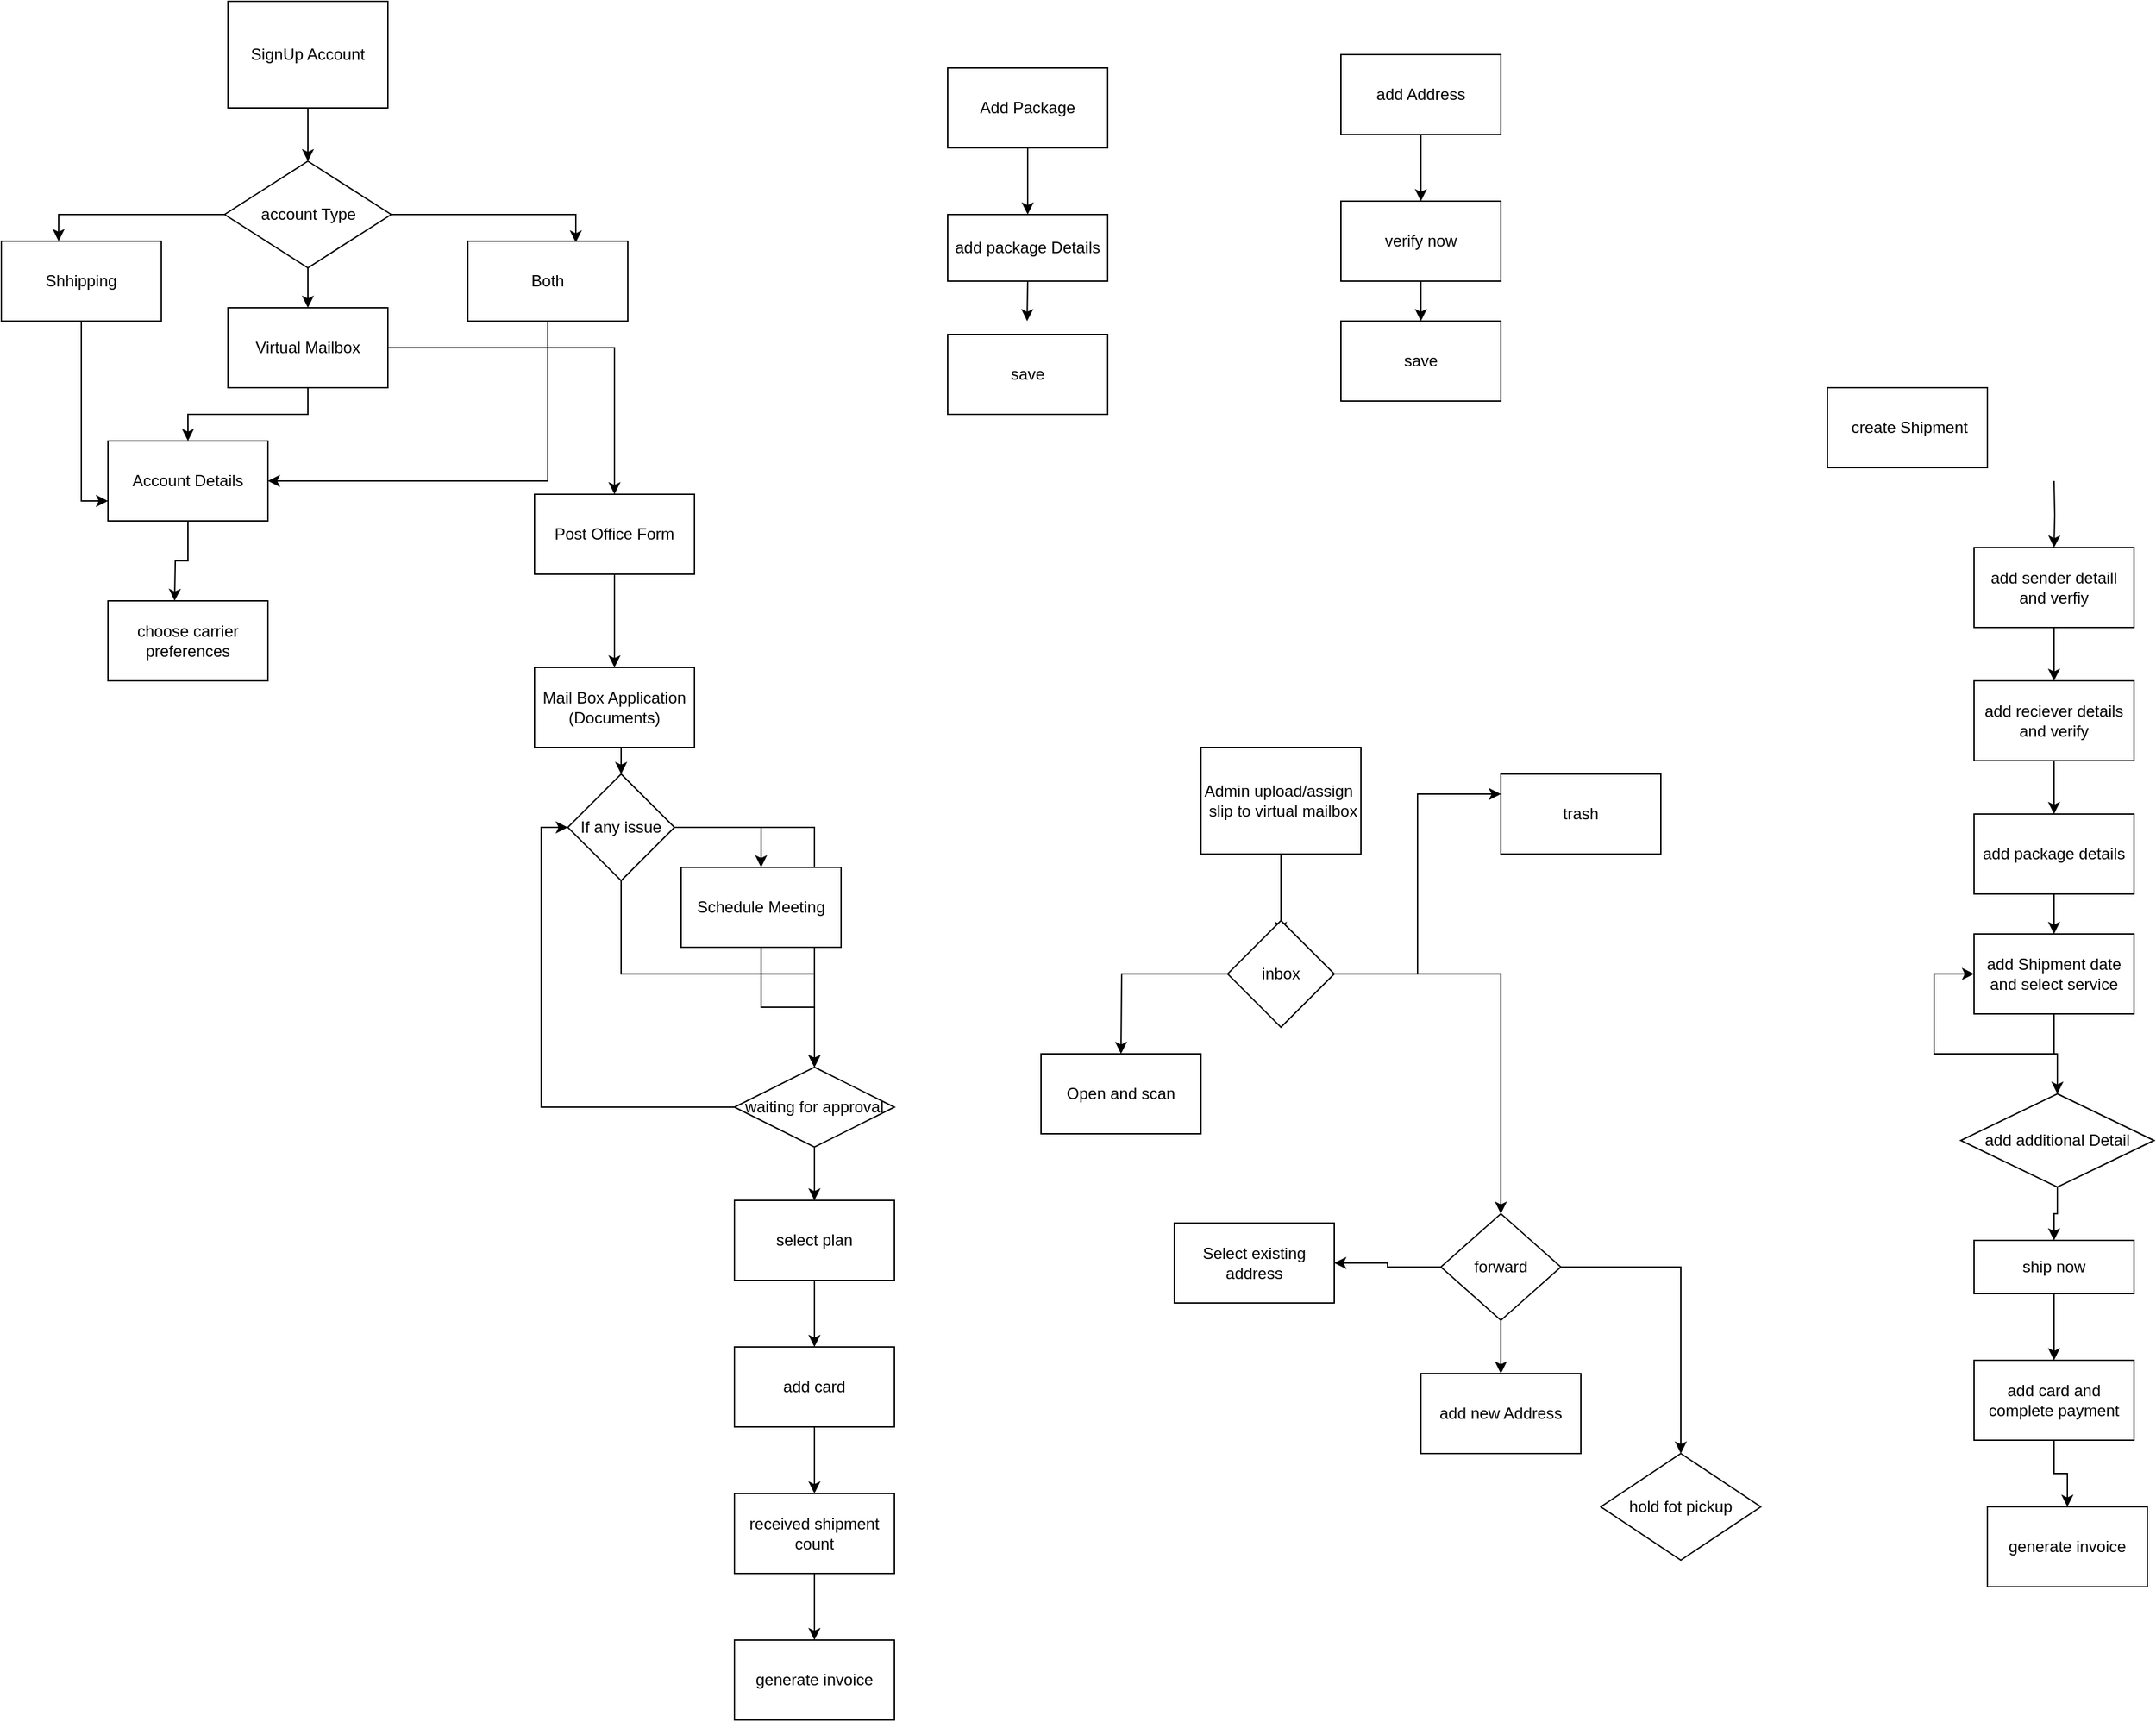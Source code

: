 <mxfile version="20.7.4" type="github">
  <diagram id="sW-k5IwQaTGZ5rN8S6sj" name="Page-1">
    <mxGraphModel dx="1434" dy="800" grid="1" gridSize="10" guides="1" tooltips="1" connect="1" arrows="1" fold="1" page="1" pageScale="1" pageWidth="1169" pageHeight="1654" math="0" shadow="0">
      <root>
        <mxCell id="0" />
        <mxCell id="1" parent="0" />
        <mxCell id="n_x6KbK1YoN0Yti5vFHE-8" style="edgeStyle=orthogonalEdgeStyle;rounded=0;orthogonalLoop=1;jettySize=auto;html=1;exitX=0.5;exitY=1;exitDx=0;exitDy=0;entryX=0.5;entryY=0;entryDx=0;entryDy=0;" parent="1" source="n_x6KbK1YoN0Yti5vFHE-1" target="n_x6KbK1YoN0Yti5vFHE-2" edge="1">
          <mxGeometry relative="1" as="geometry" />
        </mxCell>
        <mxCell id="n_x6KbK1YoN0Yti5vFHE-1" value="SignUp Account" style="rounded=0;whiteSpace=wrap;html=1;" parent="1" vertex="1">
          <mxGeometry x="290" y="10" width="120" height="80" as="geometry" />
        </mxCell>
        <mxCell id="n_x6KbK1YoN0Yti5vFHE-12" style="edgeStyle=orthogonalEdgeStyle;rounded=0;orthogonalLoop=1;jettySize=auto;html=1;exitX=0;exitY=0.5;exitDx=0;exitDy=0;entryX=0.358;entryY=0;entryDx=0;entryDy=0;entryPerimeter=0;" parent="1" source="n_x6KbK1YoN0Yti5vFHE-2" target="n_x6KbK1YoN0Yti5vFHE-9" edge="1">
          <mxGeometry relative="1" as="geometry">
            <mxPoint x="120" y="200" as="targetPoint" />
          </mxGeometry>
        </mxCell>
        <mxCell id="n_x6KbK1YoN0Yti5vFHE-14" style="edgeStyle=orthogonalEdgeStyle;rounded=0;orthogonalLoop=1;jettySize=auto;html=1;exitX=0.5;exitY=1;exitDx=0;exitDy=0;entryX=0.5;entryY=0;entryDx=0;entryDy=0;" parent="1" source="n_x6KbK1YoN0Yti5vFHE-2" target="n_x6KbK1YoN0Yti5vFHE-10" edge="1">
          <mxGeometry relative="1" as="geometry" />
        </mxCell>
        <mxCell id="n_x6KbK1YoN0Yti5vFHE-15" style="edgeStyle=orthogonalEdgeStyle;rounded=0;orthogonalLoop=1;jettySize=auto;html=1;exitX=1;exitY=0.5;exitDx=0;exitDy=0;entryX=0.675;entryY=0.017;entryDx=0;entryDy=0;entryPerimeter=0;" parent="1" source="n_x6KbK1YoN0Yti5vFHE-2" target="n_x6KbK1YoN0Yti5vFHE-11" edge="1">
          <mxGeometry relative="1" as="geometry" />
        </mxCell>
        <mxCell id="n_x6KbK1YoN0Yti5vFHE-2" value="account Type&lt;br&gt;" style="rhombus;whiteSpace=wrap;html=1;" parent="1" vertex="1">
          <mxGeometry x="287.5" y="130" width="125" height="80" as="geometry" />
        </mxCell>
        <mxCell id="n_x6KbK1YoN0Yti5vFHE-18" style="edgeStyle=orthogonalEdgeStyle;rounded=0;orthogonalLoop=1;jettySize=auto;html=1;entryX=0;entryY=0.75;entryDx=0;entryDy=0;" parent="1" source="n_x6KbK1YoN0Yti5vFHE-9" target="n_x6KbK1YoN0Yti5vFHE-17" edge="1">
          <mxGeometry relative="1" as="geometry" />
        </mxCell>
        <mxCell id="n_x6KbK1YoN0Yti5vFHE-9" value="Shhipping" style="rounded=0;whiteSpace=wrap;html=1;" parent="1" vertex="1">
          <mxGeometry x="120" y="190" width="120" height="60" as="geometry" />
        </mxCell>
        <mxCell id="n_x6KbK1YoN0Yti5vFHE-19" style="edgeStyle=orthogonalEdgeStyle;rounded=0;orthogonalLoop=1;jettySize=auto;html=1;exitX=0.5;exitY=1;exitDx=0;exitDy=0;entryX=0.5;entryY=0;entryDx=0;entryDy=0;" parent="1" source="n_x6KbK1YoN0Yti5vFHE-10" target="n_x6KbK1YoN0Yti5vFHE-17" edge="1">
          <mxGeometry relative="1" as="geometry" />
        </mxCell>
        <mxCell id="cfl4rptSdVp8EchHqUEe-3" style="edgeStyle=orthogonalEdgeStyle;rounded=0;orthogonalLoop=1;jettySize=auto;html=1;" parent="1" source="n_x6KbK1YoN0Yti5vFHE-10" target="cfl4rptSdVp8EchHqUEe-1" edge="1">
          <mxGeometry relative="1" as="geometry" />
        </mxCell>
        <mxCell id="n_x6KbK1YoN0Yti5vFHE-10" value="Virtual Mailbox" style="rounded=0;whiteSpace=wrap;html=1;" parent="1" vertex="1">
          <mxGeometry x="290" y="240" width="120" height="60" as="geometry" />
        </mxCell>
        <mxCell id="n_x6KbK1YoN0Yti5vFHE-20" style="edgeStyle=orthogonalEdgeStyle;rounded=0;orthogonalLoop=1;jettySize=auto;html=1;exitX=0.5;exitY=1;exitDx=0;exitDy=0;entryX=1;entryY=0.5;entryDx=0;entryDy=0;" parent="1" source="n_x6KbK1YoN0Yti5vFHE-11" target="n_x6KbK1YoN0Yti5vFHE-17" edge="1">
          <mxGeometry relative="1" as="geometry" />
        </mxCell>
        <mxCell id="n_x6KbK1YoN0Yti5vFHE-11" value="Both" style="rounded=0;whiteSpace=wrap;html=1;" parent="1" vertex="1">
          <mxGeometry x="470" y="190" width="120" height="60" as="geometry" />
        </mxCell>
        <mxCell id="I_9H3etlu-zK3Efqb3r3-34" style="edgeStyle=orthogonalEdgeStyle;rounded=0;orthogonalLoop=1;jettySize=auto;html=1;exitX=0.5;exitY=1;exitDx=0;exitDy=0;" parent="1" source="n_x6KbK1YoN0Yti5vFHE-17" edge="1">
          <mxGeometry relative="1" as="geometry">
            <mxPoint x="250" y="460" as="targetPoint" />
          </mxGeometry>
        </mxCell>
        <mxCell id="n_x6KbK1YoN0Yti5vFHE-17" value="Account Details" style="rounded=0;whiteSpace=wrap;html=1;" parent="1" vertex="1">
          <mxGeometry x="200" y="340" width="120" height="60" as="geometry" />
        </mxCell>
        <mxCell id="cfl4rptSdVp8EchHqUEe-7" style="edgeStyle=orthogonalEdgeStyle;rounded=0;orthogonalLoop=1;jettySize=auto;html=1;exitX=0.5;exitY=1;exitDx=0;exitDy=0;entryX=0.5;entryY=0;entryDx=0;entryDy=0;" parent="1" source="cfl4rptSdVp8EchHqUEe-1" target="cfl4rptSdVp8EchHqUEe-6" edge="1">
          <mxGeometry relative="1" as="geometry" />
        </mxCell>
        <mxCell id="cfl4rptSdVp8EchHqUEe-1" value="Post Office Form" style="rounded=0;whiteSpace=wrap;html=1;" parent="1" vertex="1">
          <mxGeometry x="520" y="380" width="120" height="60" as="geometry" />
        </mxCell>
        <mxCell id="cfl4rptSdVp8EchHqUEe-9" style="edgeStyle=orthogonalEdgeStyle;rounded=0;orthogonalLoop=1;jettySize=auto;html=1;exitX=0.5;exitY=1;exitDx=0;exitDy=0;entryX=0.5;entryY=0;entryDx=0;entryDy=0;" parent="1" source="cfl4rptSdVp8EchHqUEe-6" target="cfl4rptSdVp8EchHqUEe-8" edge="1">
          <mxGeometry relative="1" as="geometry" />
        </mxCell>
        <mxCell id="cfl4rptSdVp8EchHqUEe-6" value="Mail Box Application&lt;br&gt;(Documents)" style="rounded=0;whiteSpace=wrap;html=1;" parent="1" vertex="1">
          <mxGeometry x="520" y="510" width="120" height="60" as="geometry" />
        </mxCell>
        <mxCell id="cfl4rptSdVp8EchHqUEe-11" style="edgeStyle=orthogonalEdgeStyle;rounded=0;orthogonalLoop=1;jettySize=auto;html=1;entryX=0.5;entryY=0;entryDx=0;entryDy=0;" parent="1" source="cfl4rptSdVp8EchHqUEe-8" target="cfl4rptSdVp8EchHqUEe-10" edge="1">
          <mxGeometry relative="1" as="geometry" />
        </mxCell>
        <mxCell id="cfl4rptSdVp8EchHqUEe-13" style="edgeStyle=orthogonalEdgeStyle;rounded=0;orthogonalLoop=1;jettySize=auto;html=1;entryX=0.5;entryY=0;entryDx=0;entryDy=0;" parent="1" source="cfl4rptSdVp8EchHqUEe-8" target="cfl4rptSdVp8EchHqUEe-17" edge="1">
          <mxGeometry relative="1" as="geometry">
            <mxPoint x="560" y="750" as="targetPoint" />
          </mxGeometry>
        </mxCell>
        <mxCell id="cfl4rptSdVp8EchHqUEe-21" style="edgeStyle=orthogonalEdgeStyle;rounded=0;orthogonalLoop=1;jettySize=auto;html=1;exitX=0.5;exitY=1;exitDx=0;exitDy=0;entryX=0.5;entryY=0;entryDx=0;entryDy=0;" parent="1" source="cfl4rptSdVp8EchHqUEe-8" target="cfl4rptSdVp8EchHqUEe-17" edge="1">
          <mxGeometry relative="1" as="geometry" />
        </mxCell>
        <mxCell id="cfl4rptSdVp8EchHqUEe-8" value="If any issue" style="rhombus;whiteSpace=wrap;html=1;" parent="1" vertex="1">
          <mxGeometry x="545" y="590" width="80" height="80" as="geometry" />
        </mxCell>
        <mxCell id="cfl4rptSdVp8EchHqUEe-18" style="edgeStyle=orthogonalEdgeStyle;rounded=0;orthogonalLoop=1;jettySize=auto;html=1;exitX=0.5;exitY=1;exitDx=0;exitDy=0;" parent="1" source="cfl4rptSdVp8EchHqUEe-10" target="cfl4rptSdVp8EchHqUEe-17" edge="1">
          <mxGeometry relative="1" as="geometry" />
        </mxCell>
        <mxCell id="cfl4rptSdVp8EchHqUEe-10" value="Schedule Meeting" style="rounded=0;whiteSpace=wrap;html=1;" parent="1" vertex="1">
          <mxGeometry x="630" y="660" width="120" height="60" as="geometry" />
        </mxCell>
        <mxCell id="cfl4rptSdVp8EchHqUEe-20" style="edgeStyle=orthogonalEdgeStyle;rounded=0;orthogonalLoop=1;jettySize=auto;html=1;entryX=0;entryY=0.5;entryDx=0;entryDy=0;" parent="1" source="cfl4rptSdVp8EchHqUEe-17" target="cfl4rptSdVp8EchHqUEe-8" edge="1">
          <mxGeometry relative="1" as="geometry" />
        </mxCell>
        <mxCell id="cfl4rptSdVp8EchHqUEe-23" style="edgeStyle=orthogonalEdgeStyle;rounded=0;orthogonalLoop=1;jettySize=auto;html=1;entryX=0.5;entryY=0;entryDx=0;entryDy=0;" parent="1" source="cfl4rptSdVp8EchHqUEe-17" target="cfl4rptSdVp8EchHqUEe-22" edge="1">
          <mxGeometry relative="1" as="geometry" />
        </mxCell>
        <mxCell id="cfl4rptSdVp8EchHqUEe-17" value="waiting for approval" style="rhombus;whiteSpace=wrap;html=1;" parent="1" vertex="1">
          <mxGeometry x="670" y="810" width="120" height="60" as="geometry" />
        </mxCell>
        <mxCell id="cfl4rptSdVp8EchHqUEe-25" style="edgeStyle=orthogonalEdgeStyle;rounded=0;orthogonalLoop=1;jettySize=auto;html=1;exitX=0.5;exitY=1;exitDx=0;exitDy=0;entryX=0.5;entryY=0;entryDx=0;entryDy=0;" parent="1" source="cfl4rptSdVp8EchHqUEe-22" target="cfl4rptSdVp8EchHqUEe-24" edge="1">
          <mxGeometry relative="1" as="geometry" />
        </mxCell>
        <mxCell id="cfl4rptSdVp8EchHqUEe-22" value="select plan" style="rounded=0;whiteSpace=wrap;html=1;" parent="1" vertex="1">
          <mxGeometry x="670" y="910" width="120" height="60" as="geometry" />
        </mxCell>
        <mxCell id="cfl4rptSdVp8EchHqUEe-27" style="edgeStyle=orthogonalEdgeStyle;rounded=0;orthogonalLoop=1;jettySize=auto;html=1;exitX=0.5;exitY=1;exitDx=0;exitDy=0;" parent="1" source="cfl4rptSdVp8EchHqUEe-24" target="cfl4rptSdVp8EchHqUEe-26" edge="1">
          <mxGeometry relative="1" as="geometry" />
        </mxCell>
        <mxCell id="cfl4rptSdVp8EchHqUEe-24" value="add card" style="rounded=0;whiteSpace=wrap;html=1;" parent="1" vertex="1">
          <mxGeometry x="670" y="1020" width="120" height="60" as="geometry" />
        </mxCell>
        <mxCell id="I_9H3etlu-zK3Efqb3r3-5" style="edgeStyle=orthogonalEdgeStyle;rounded=0;orthogonalLoop=1;jettySize=auto;html=1;exitX=0.5;exitY=1;exitDx=0;exitDy=0;entryX=0.5;entryY=0;entryDx=0;entryDy=0;" parent="1" source="cfl4rptSdVp8EchHqUEe-26" target="I_9H3etlu-zK3Efqb3r3-4" edge="1">
          <mxGeometry relative="1" as="geometry" />
        </mxCell>
        <mxCell id="cfl4rptSdVp8EchHqUEe-26" value="received shipment count" style="rounded=0;whiteSpace=wrap;html=1;" parent="1" vertex="1">
          <mxGeometry x="670" y="1130" width="120" height="60" as="geometry" />
        </mxCell>
        <mxCell id="cfl4rptSdVp8EchHqUEe-30" style="edgeStyle=orthogonalEdgeStyle;rounded=0;orthogonalLoop=1;jettySize=auto;html=1;exitX=0.5;exitY=1;exitDx=0;exitDy=0;entryX=0.5;entryY=0;entryDx=0;entryDy=0;" parent="1" target="cfl4rptSdVp8EchHqUEe-29" edge="1">
          <mxGeometry relative="1" as="geometry">
            <mxPoint x="1660" y="370" as="sourcePoint" />
          </mxGeometry>
        </mxCell>
        <mxCell id="cfl4rptSdVp8EchHqUEe-28" value="&amp;nbsp;create Shipment&lt;br&gt;" style="rounded=0;whiteSpace=wrap;html=1;" parent="1" vertex="1">
          <mxGeometry x="1490" y="300" width="120" height="60" as="geometry" />
        </mxCell>
        <mxCell id="cfl4rptSdVp8EchHqUEe-32" style="edgeStyle=orthogonalEdgeStyle;rounded=0;orthogonalLoop=1;jettySize=auto;html=1;exitX=0.5;exitY=1;exitDx=0;exitDy=0;" parent="1" source="cfl4rptSdVp8EchHqUEe-29" target="cfl4rptSdVp8EchHqUEe-31" edge="1">
          <mxGeometry relative="1" as="geometry" />
        </mxCell>
        <mxCell id="cfl4rptSdVp8EchHqUEe-29" value="add sender detaill and verfiy" style="rounded=0;whiteSpace=wrap;html=1;" parent="1" vertex="1">
          <mxGeometry x="1600" y="420" width="120" height="60" as="geometry" />
        </mxCell>
        <mxCell id="cfl4rptSdVp8EchHqUEe-35" style="edgeStyle=orthogonalEdgeStyle;rounded=0;orthogonalLoop=1;jettySize=auto;html=1;exitX=0.5;exitY=1;exitDx=0;exitDy=0;entryX=0.5;entryY=0;entryDx=0;entryDy=0;" parent="1" source="cfl4rptSdVp8EchHqUEe-31" target="cfl4rptSdVp8EchHqUEe-34" edge="1">
          <mxGeometry relative="1" as="geometry" />
        </mxCell>
        <mxCell id="cfl4rptSdVp8EchHqUEe-31" value="add reciever details and verify" style="rounded=0;whiteSpace=wrap;html=1;" parent="1" vertex="1">
          <mxGeometry x="1600" y="520" width="120" height="60" as="geometry" />
        </mxCell>
        <mxCell id="cfl4rptSdVp8EchHqUEe-38" style="edgeStyle=orthogonalEdgeStyle;rounded=0;orthogonalLoop=1;jettySize=auto;html=1;exitX=0.5;exitY=1;exitDx=0;exitDy=0;" parent="1" source="cfl4rptSdVp8EchHqUEe-34" target="cfl4rptSdVp8EchHqUEe-37" edge="1">
          <mxGeometry relative="1" as="geometry" />
        </mxCell>
        <mxCell id="cfl4rptSdVp8EchHqUEe-34" value="add package details" style="rounded=0;whiteSpace=wrap;html=1;" parent="1" vertex="1">
          <mxGeometry x="1600" y="620" width="120" height="60" as="geometry" />
        </mxCell>
        <mxCell id="cfl4rptSdVp8EchHqUEe-41" style="edgeStyle=orthogonalEdgeStyle;rounded=0;orthogonalLoop=1;jettySize=auto;html=1;exitX=0.5;exitY=1;exitDx=0;exitDy=0;entryX=0.5;entryY=0;entryDx=0;entryDy=0;" parent="1" source="cfl4rptSdVp8EchHqUEe-37" target="cfl4rptSdVp8EchHqUEe-40" edge="1">
          <mxGeometry relative="1" as="geometry" />
        </mxCell>
        <mxCell id="cfl4rptSdVp8EchHqUEe-37" value="add Shipment date and select service" style="rounded=0;whiteSpace=wrap;html=1;" parent="1" vertex="1">
          <mxGeometry x="1600" y="710" width="120" height="60" as="geometry" />
        </mxCell>
        <mxCell id="cfl4rptSdVp8EchHqUEe-43" style="edgeStyle=orthogonalEdgeStyle;rounded=0;orthogonalLoop=1;jettySize=auto;html=1;entryX=0;entryY=0.5;entryDx=0;entryDy=0;" parent="1" source="cfl4rptSdVp8EchHqUEe-40" target="cfl4rptSdVp8EchHqUEe-37" edge="1">
          <mxGeometry relative="1" as="geometry" />
        </mxCell>
        <mxCell id="cfl4rptSdVp8EchHqUEe-47" style="edgeStyle=orthogonalEdgeStyle;rounded=0;orthogonalLoop=1;jettySize=auto;html=1;" parent="1" source="cfl4rptSdVp8EchHqUEe-40" target="cfl4rptSdVp8EchHqUEe-45" edge="1">
          <mxGeometry relative="1" as="geometry" />
        </mxCell>
        <mxCell id="cfl4rptSdVp8EchHqUEe-40" value="add additional Detail" style="rhombus;whiteSpace=wrap;html=1;" parent="1" vertex="1">
          <mxGeometry x="1590" y="830" width="145" height="70" as="geometry" />
        </mxCell>
        <mxCell id="I_9H3etlu-zK3Efqb3r3-1" style="edgeStyle=orthogonalEdgeStyle;rounded=0;orthogonalLoop=1;jettySize=auto;html=1;entryX=0.5;entryY=0;entryDx=0;entryDy=0;" parent="1" source="cfl4rptSdVp8EchHqUEe-45" target="cfl4rptSdVp8EchHqUEe-48" edge="1">
          <mxGeometry relative="1" as="geometry" />
        </mxCell>
        <mxCell id="cfl4rptSdVp8EchHqUEe-45" value="ship now&lt;br&gt;" style="rounded=0;whiteSpace=wrap;html=1;" parent="1" vertex="1">
          <mxGeometry x="1600" y="940" width="120" height="40" as="geometry" />
        </mxCell>
        <mxCell id="I_9H3etlu-zK3Efqb3r3-3" style="edgeStyle=orthogonalEdgeStyle;rounded=0;orthogonalLoop=1;jettySize=auto;html=1;" parent="1" source="cfl4rptSdVp8EchHqUEe-48" target="I_9H3etlu-zK3Efqb3r3-2" edge="1">
          <mxGeometry relative="1" as="geometry" />
        </mxCell>
        <mxCell id="cfl4rptSdVp8EchHqUEe-48" value="add card and complete payment&lt;br&gt;" style="rounded=0;whiteSpace=wrap;html=1;" parent="1" vertex="1">
          <mxGeometry x="1600" y="1030" width="120" height="60" as="geometry" />
        </mxCell>
        <mxCell id="I_9H3etlu-zK3Efqb3r3-2" value="generate invoice" style="rounded=0;whiteSpace=wrap;html=1;" parent="1" vertex="1">
          <mxGeometry x="1610" y="1140" width="120" height="60" as="geometry" />
        </mxCell>
        <mxCell id="I_9H3etlu-zK3Efqb3r3-4" value="generate invoice" style="rounded=0;whiteSpace=wrap;html=1;" parent="1" vertex="1">
          <mxGeometry x="670" y="1240" width="120" height="60" as="geometry" />
        </mxCell>
        <mxCell id="I_9H3etlu-zK3Efqb3r3-6" style="edgeStyle=orthogonalEdgeStyle;rounded=0;orthogonalLoop=1;jettySize=auto;html=1;exitX=0.5;exitY=1;exitDx=0;exitDy=0;entryX=0.5;entryY=0;entryDx=0;entryDy=0;" parent="1" source="I_9H3etlu-zK3Efqb3r3-7" target="I_9H3etlu-zK3Efqb3r3-9" edge="1">
          <mxGeometry relative="1" as="geometry" />
        </mxCell>
        <mxCell id="I_9H3etlu-zK3Efqb3r3-7" value="add Address" style="rounded=0;whiteSpace=wrap;html=1;" parent="1" vertex="1">
          <mxGeometry x="1125" y="50" width="120" height="60" as="geometry" />
        </mxCell>
        <mxCell id="I_9H3etlu-zK3Efqb3r3-33" style="edgeStyle=orthogonalEdgeStyle;rounded=0;orthogonalLoop=1;jettySize=auto;html=1;entryX=0.5;entryY=0;entryDx=0;entryDy=0;" parent="1" source="I_9H3etlu-zK3Efqb3r3-9" target="I_9H3etlu-zK3Efqb3r3-32" edge="1">
          <mxGeometry relative="1" as="geometry" />
        </mxCell>
        <mxCell id="I_9H3etlu-zK3Efqb3r3-9" value="verify now" style="rounded=0;whiteSpace=wrap;html=1;" parent="1" vertex="1">
          <mxGeometry x="1125" y="160" width="120" height="60" as="geometry" />
        </mxCell>
        <mxCell id="I_9H3etlu-zK3Efqb3r3-25" style="edgeStyle=orthogonalEdgeStyle;rounded=0;orthogonalLoop=1;jettySize=auto;html=1;" parent="1" source="I_9H3etlu-zK3Efqb3r3-23" target="I_9H3etlu-zK3Efqb3r3-24" edge="1">
          <mxGeometry relative="1" as="geometry" />
        </mxCell>
        <mxCell id="I_9H3etlu-zK3Efqb3r3-23" value="Add Package" style="whiteSpace=wrap;html=1;" parent="1" vertex="1">
          <mxGeometry x="830" y="60" width="120" height="60" as="geometry" />
        </mxCell>
        <mxCell id="I_9H3etlu-zK3Efqb3r3-31" style="edgeStyle=orthogonalEdgeStyle;rounded=0;orthogonalLoop=1;jettySize=auto;html=1;exitX=0.5;exitY=1;exitDx=0;exitDy=0;" parent="1" source="I_9H3etlu-zK3Efqb3r3-24" edge="1">
          <mxGeometry relative="1" as="geometry">
            <mxPoint x="889.571" y="250" as="targetPoint" />
          </mxGeometry>
        </mxCell>
        <mxCell id="I_9H3etlu-zK3Efqb3r3-24" value="add package Details" style="whiteSpace=wrap;html=1;" parent="1" vertex="1">
          <mxGeometry x="830" y="170" width="120" height="50" as="geometry" />
        </mxCell>
        <mxCell id="I_9H3etlu-zK3Efqb3r3-28" style="edgeStyle=orthogonalEdgeStyle;rounded=0;orthogonalLoop=1;jettySize=auto;html=1;entryX=0.5;entryY=0;entryDx=0;entryDy=0;" parent="1" source="I_9H3etlu-zK3Efqb3r3-26" edge="1">
          <mxGeometry relative="1" as="geometry">
            <mxPoint x="1080" y="710" as="targetPoint" />
          </mxGeometry>
        </mxCell>
        <mxCell id="I_9H3etlu-zK3Efqb3r3-26" value="Admin upload/assign&amp;nbsp;&lt;br&gt;&amp;nbsp;slip to virtual mailbox" style="whiteSpace=wrap;html=1;" parent="1" vertex="1">
          <mxGeometry x="1020" y="570" width="120" height="80" as="geometry" />
        </mxCell>
        <mxCell id="I_9H3etlu-zK3Efqb3r3-42" style="edgeStyle=orthogonalEdgeStyle;rounded=0;orthogonalLoop=1;jettySize=auto;html=1;exitX=1;exitY=0.5;exitDx=0;exitDy=0;entryX=0;entryY=0.25;entryDx=0;entryDy=0;" parent="1" source="I_9H3etlu-zK3Efqb3r3-29" target="I_9H3etlu-zK3Efqb3r3-41" edge="1">
          <mxGeometry relative="1" as="geometry" />
        </mxCell>
        <mxCell id="I_9H3etlu-zK3Efqb3r3-52" value="" style="edgeStyle=orthogonalEdgeStyle;rounded=0;orthogonalLoop=1;jettySize=auto;html=1;" parent="1" source="I_9H3etlu-zK3Efqb3r3-29" edge="1">
          <mxGeometry relative="1" as="geometry">
            <mxPoint x="960.0" y="800" as="targetPoint" />
          </mxGeometry>
        </mxCell>
        <mxCell id="I_9H3etlu-zK3Efqb3r3-53" style="edgeStyle=orthogonalEdgeStyle;rounded=0;orthogonalLoop=1;jettySize=auto;html=1;" parent="1" source="I_9H3etlu-zK3Efqb3r3-29" target="I_9H3etlu-zK3Efqb3r3-43" edge="1">
          <mxGeometry relative="1" as="geometry" />
        </mxCell>
        <mxCell id="I_9H3etlu-zK3Efqb3r3-29" value="inbox" style="rhombus;whiteSpace=wrap;html=1;" parent="1" vertex="1">
          <mxGeometry x="1040" y="700" width="80" height="80" as="geometry" />
        </mxCell>
        <mxCell id="I_9H3etlu-zK3Efqb3r3-30" value="save&lt;br&gt;" style="whiteSpace=wrap;html=1;" parent="1" vertex="1">
          <mxGeometry x="830" y="260" width="120" height="60" as="geometry" />
        </mxCell>
        <mxCell id="I_9H3etlu-zK3Efqb3r3-32" value="save&lt;br&gt;" style="whiteSpace=wrap;html=1;" parent="1" vertex="1">
          <mxGeometry x="1125" y="250" width="120" height="60" as="geometry" />
        </mxCell>
        <mxCell id="I_9H3etlu-zK3Efqb3r3-35" value="choose carrier preferences" style="rounded=0;whiteSpace=wrap;html=1;" parent="1" vertex="1">
          <mxGeometry x="200" y="460" width="120" height="60" as="geometry" />
        </mxCell>
        <mxCell id="I_9H3etlu-zK3Efqb3r3-37" value="Open and scan" style="rounded=0;whiteSpace=wrap;html=1;" parent="1" vertex="1">
          <mxGeometry x="900" y="800" width="120" height="60" as="geometry" />
        </mxCell>
        <mxCell id="I_9H3etlu-zK3Efqb3r3-41" value="trash&lt;br&gt;" style="whiteSpace=wrap;html=1;" parent="1" vertex="1">
          <mxGeometry x="1245" y="590" width="120" height="60" as="geometry" />
        </mxCell>
        <mxCell id="I_9H3etlu-zK3Efqb3r3-48" style="edgeStyle=orthogonalEdgeStyle;rounded=0;orthogonalLoop=1;jettySize=auto;html=1;" parent="1" source="I_9H3etlu-zK3Efqb3r3-43" target="I_9H3etlu-zK3Efqb3r3-47" edge="1">
          <mxGeometry relative="1" as="geometry" />
        </mxCell>
        <mxCell id="I_9H3etlu-zK3Efqb3r3-55" style="edgeStyle=orthogonalEdgeStyle;rounded=0;orthogonalLoop=1;jettySize=auto;html=1;exitX=1;exitY=0.5;exitDx=0;exitDy=0;entryX=0.5;entryY=0;entryDx=0;entryDy=0;" parent="1" source="I_9H3etlu-zK3Efqb3r3-43" edge="1" target="I_9H3etlu-zK3Efqb3r3-59">
          <mxGeometry relative="1" as="geometry">
            <mxPoint x="1380" y="1080" as="targetPoint" />
          </mxGeometry>
        </mxCell>
        <mxCell id="I_9H3etlu-zK3Efqb3r3-58" style="edgeStyle=orthogonalEdgeStyle;rounded=0;orthogonalLoop=1;jettySize=auto;html=1;entryX=0.5;entryY=0;entryDx=0;entryDy=0;" parent="1" source="I_9H3etlu-zK3Efqb3r3-43" target="I_9H3etlu-zK3Efqb3r3-57" edge="1">
          <mxGeometry relative="1" as="geometry" />
        </mxCell>
        <mxCell id="I_9H3etlu-zK3Efqb3r3-43" value="forward&lt;br&gt;" style="rhombus;whiteSpace=wrap;html=1;" parent="1" vertex="1">
          <mxGeometry x="1200" y="920" width="90" height="80" as="geometry" />
        </mxCell>
        <mxCell id="I_9H3etlu-zK3Efqb3r3-47" value="Select existing address" style="rounded=0;whiteSpace=wrap;html=1;" parent="1" vertex="1">
          <mxGeometry x="1000" y="927" width="120" height="60" as="geometry" />
        </mxCell>
        <mxCell id="I_9H3etlu-zK3Efqb3r3-57" value="add new Address" style="rounded=0;whiteSpace=wrap;html=1;" parent="1" vertex="1">
          <mxGeometry x="1185" y="1040" width="120" height="60" as="geometry" />
        </mxCell>
        <mxCell id="I_9H3etlu-zK3Efqb3r3-59" value="hold fot pickup" style="rhombus;whiteSpace=wrap;html=1;" parent="1" vertex="1">
          <mxGeometry x="1320" y="1100" width="120" height="80" as="geometry" />
        </mxCell>
      </root>
    </mxGraphModel>
  </diagram>
</mxfile>

